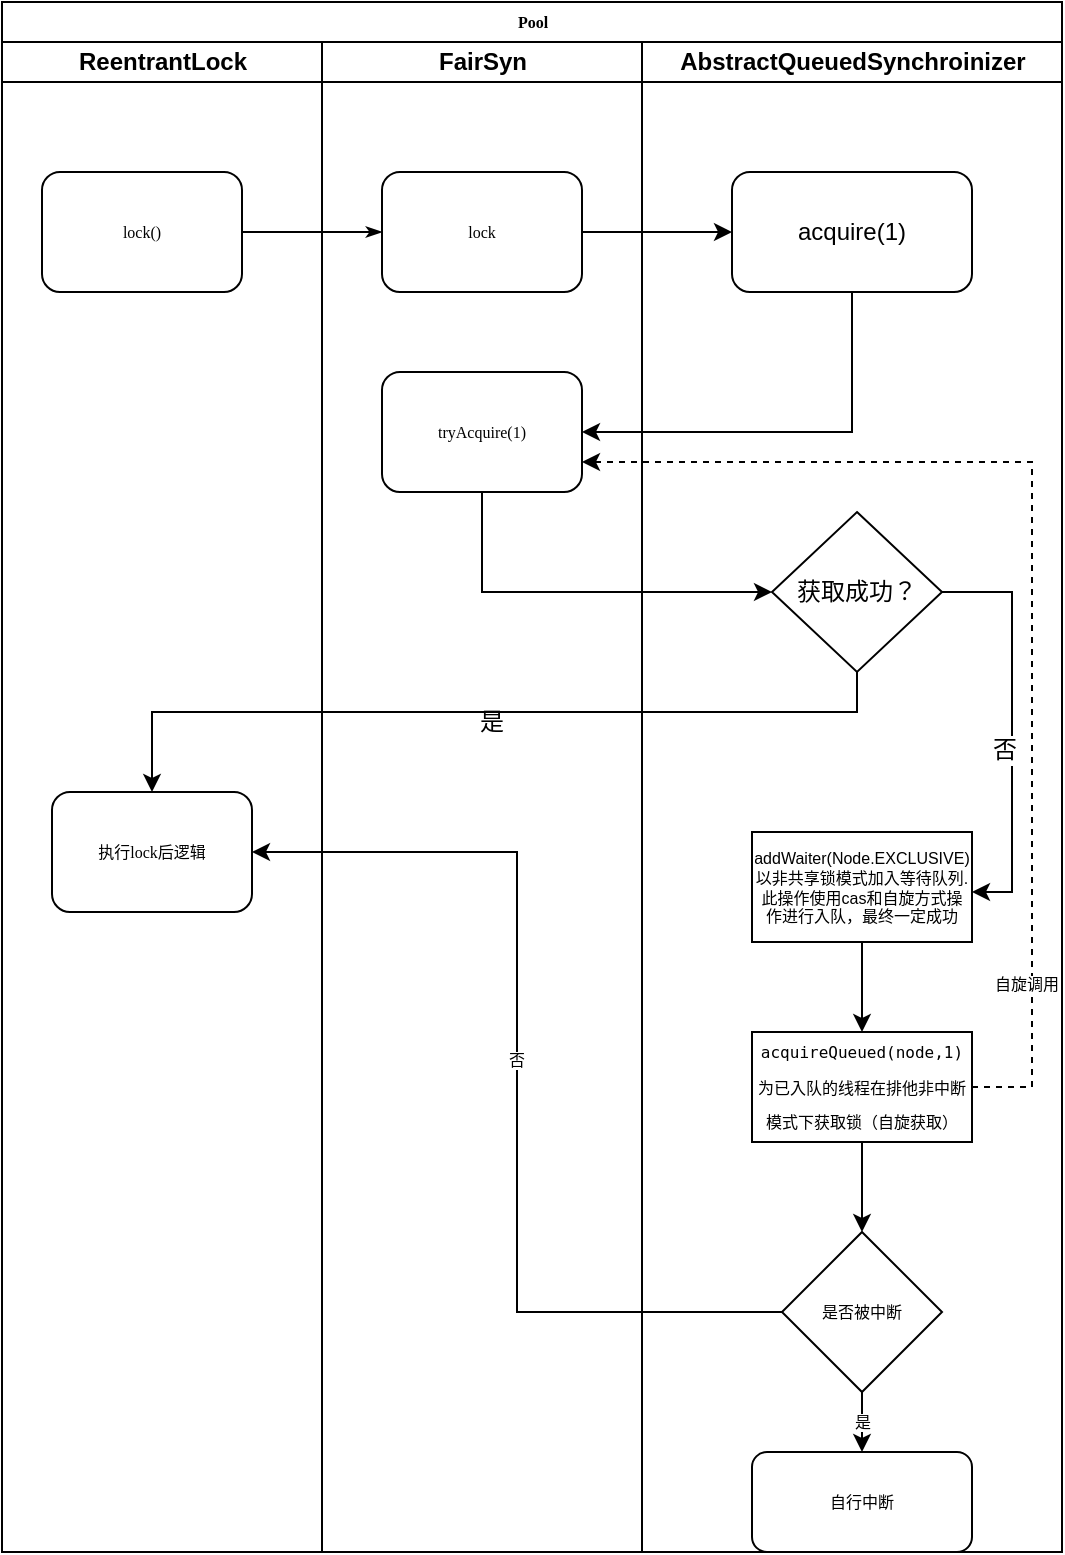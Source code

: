 <mxfile version="10.7.5" type="device"><diagram name="Page-1" id="74e2e168-ea6b-b213-b513-2b3c1d86103e"><mxGraphModel dx="918" dy="682" grid="1" gridSize="10" guides="1" tooltips="1" connect="1" arrows="1" fold="1" page="1" pageScale="1" pageWidth="1100" pageHeight="850" background="#ffffff" math="0" shadow="0"><root><mxCell id="0"/><mxCell id="1" parent="0"/><mxCell id="77e6c97f196da883-1" value="Pool" style="swimlane;html=1;childLayout=stackLayout;startSize=20;rounded=0;shadow=0;labelBackgroundColor=none;strokeColor=#000000;strokeWidth=1;fillColor=#ffffff;fontFamily=Verdana;fontSize=8;fontColor=#000000;align=center;" parent="1" vertex="1"><mxGeometry x="195" y="35" width="530" height="775" as="geometry"/></mxCell><mxCell id="77e6c97f196da883-2" value="ReentrantLock" style="swimlane;html=1;startSize=20;" parent="77e6c97f196da883-1" vertex="1"><mxGeometry y="20" width="160" height="755" as="geometry"/></mxCell><mxCell id="77e6c97f196da883-8" value="lock()" style="rounded=1;whiteSpace=wrap;html=1;shadow=0;labelBackgroundColor=none;strokeColor=#000000;strokeWidth=1;fillColor=#ffffff;fontFamily=Verdana;fontSize=8;fontColor=#000000;align=center;" parent="77e6c97f196da883-2" vertex="1"><mxGeometry x="20" y="65" width="100" height="60" as="geometry"/></mxCell><mxCell id="UN0acR7SBblToNFz_eeV-16" value="执行lock后逻辑" style="rounded=1;whiteSpace=wrap;html=1;shadow=0;labelBackgroundColor=none;strokeColor=#000000;strokeWidth=1;fillColor=#ffffff;fontFamily=Verdana;fontSize=8;fontColor=#000000;align=center;" vertex="1" parent="77e6c97f196da883-2"><mxGeometry x="25" y="375" width="100" height="60" as="geometry"/></mxCell><mxCell id="77e6c97f196da883-26" style="edgeStyle=orthogonalEdgeStyle;rounded=1;html=1;labelBackgroundColor=none;startArrow=none;startFill=0;startSize=5;endArrow=classicThin;endFill=1;endSize=5;jettySize=auto;orthogonalLoop=1;strokeColor=#000000;strokeWidth=1;fontFamily=Verdana;fontSize=8;fontColor=#000000;" parent="77e6c97f196da883-1" source="77e6c97f196da883-8" target="77e6c97f196da883-11" edge="1"><mxGeometry relative="1" as="geometry"/></mxCell><mxCell id="77e6c97f196da883-3" value="FairSyn" style="swimlane;html=1;startSize=20;" parent="77e6c97f196da883-1" vertex="1"><mxGeometry x="160" y="20" width="160" height="755" as="geometry"/></mxCell><mxCell id="77e6c97f196da883-11" value="lock" style="rounded=1;whiteSpace=wrap;html=1;shadow=0;labelBackgroundColor=none;strokeColor=#000000;strokeWidth=1;fillColor=#ffffff;fontFamily=Verdana;fontSize=8;fontColor=#000000;align=center;" parent="77e6c97f196da883-3" vertex="1"><mxGeometry x="30" y="65" width="100" height="60" as="geometry"/></mxCell><mxCell id="UN0acR7SBblToNFz_eeV-1" value="tryAcquire(1)" style="rounded=1;whiteSpace=wrap;html=1;shadow=0;labelBackgroundColor=none;strokeColor=#000000;strokeWidth=1;fillColor=#ffffff;fontFamily=Verdana;fontSize=8;fontColor=#000000;align=center;" vertex="1" parent="77e6c97f196da883-3"><mxGeometry x="30" y="165" width="100" height="60" as="geometry"/></mxCell><mxCell id="77e6c97f196da883-4" value="AbstractQueuedSynchroinizer&lt;br&gt;" style="swimlane;html=1;startSize=20;" parent="77e6c97f196da883-1" vertex="1"><mxGeometry x="320" y="20" width="210" height="755" as="geometry"/></mxCell><mxCell id="UN0acR7SBblToNFz_eeV-4" value="acquire(1)" style="rounded=1;whiteSpace=wrap;html=1;" vertex="1" parent="77e6c97f196da883-4"><mxGeometry x="45" y="65" width="120" height="60" as="geometry"/></mxCell><mxCell id="UN0acR7SBblToNFz_eeV-9" value="获取成功？" style="rhombus;whiteSpace=wrap;html=1;" vertex="1" parent="77e6c97f196da883-4"><mxGeometry x="65" y="235" width="85" height="80" as="geometry"/></mxCell><mxCell id="UN0acR7SBblToNFz_eeV-27" value="" style="edgeStyle=orthogonalEdgeStyle;rounded=0;orthogonalLoop=1;jettySize=auto;html=1;fontSize=8;" edge="1" parent="77e6c97f196da883-4" source="UN0acR7SBblToNFz_eeV-20" target="UN0acR7SBblToNFz_eeV-25"><mxGeometry relative="1" as="geometry"/></mxCell><mxCell id="UN0acR7SBblToNFz_eeV-20" value="&lt;span style=&quot;font-size: 8px&quot;&gt;addWaiter(&lt;/span&gt;&lt;span style=&quot;font-size: 8px&quot;&gt;Node.&lt;/span&gt;&lt;span style=&quot;font-size: 8px&quot;&gt;EXCLUSIVE&lt;/span&gt;&lt;span style=&quot;font-size: 8px&quot;&gt;)&lt;/span&gt;&lt;span style=&quot;font-size: 8px&quot;&gt;以非共享锁模式加入等待队列.此操作使用cas和自旋方式操作进行入队，最终一定成功&lt;/span&gt;&lt;br style=&quot;font-size: 8px&quot;&gt;" style="rounded=0;whiteSpace=wrap;html=1;fontSize=8;" vertex="1" parent="77e6c97f196da883-4"><mxGeometry x="55" y="395" width="110" height="55" as="geometry"/></mxCell><mxCell id="UN0acR7SBblToNFz_eeV-29" value="" style="edgeStyle=orthogonalEdgeStyle;rounded=0;orthogonalLoop=1;jettySize=auto;html=1;fontSize=8;" edge="1" parent="77e6c97f196da883-4" source="UN0acR7SBblToNFz_eeV-25"><mxGeometry relative="1" as="geometry"><mxPoint x="110" y="595" as="targetPoint"/></mxGeometry></mxCell><mxCell id="UN0acR7SBblToNFz_eeV-25" value="&lt;pre style=&quot;font-size: 8px&quot;&gt;acquireQueued(node,1)&lt;/pre&gt;&lt;pre style=&quot;font-size: 8px&quot;&gt;为已入队的线程在排他非中断&lt;/pre&gt;&lt;pre style=&quot;font-size: 8px&quot;&gt;模式下获取锁（自旋获取）&lt;/pre&gt;" style="rounded=0;whiteSpace=wrap;html=1;fontSize=8;" vertex="1" parent="77e6c97f196da883-4"><mxGeometry x="55" y="495" width="110" height="55" as="geometry"/></mxCell><mxCell id="UN0acR7SBblToNFz_eeV-30" value="是否被中断" style="rhombus;whiteSpace=wrap;html=1;fontSize=8;" vertex="1" parent="77e6c97f196da883-4"><mxGeometry x="70" y="595" width="80" height="80" as="geometry"/></mxCell><mxCell id="UN0acR7SBblToNFz_eeV-34" value="自行中断" style="rounded=1;whiteSpace=wrap;html=1;fontSize=8;" vertex="1" parent="77e6c97f196da883-4"><mxGeometry x="55" y="705" width="110" height="50" as="geometry"/></mxCell><mxCell id="UN0acR7SBblToNFz_eeV-33" value="是" style="edgeStyle=orthogonalEdgeStyle;rounded=0;orthogonalLoop=1;jettySize=auto;html=1;fontSize=8;entryX=0.5;entryY=0;entryDx=0;entryDy=0;" edge="1" parent="77e6c97f196da883-4" source="UN0acR7SBblToNFz_eeV-30" target="UN0acR7SBblToNFz_eeV-34"><mxGeometry relative="1" as="geometry"><mxPoint x="110" y="725" as="targetPoint"/></mxGeometry></mxCell><mxCell id="UN0acR7SBblToNFz_eeV-7" style="edgeStyle=orthogonalEdgeStyle;rounded=0;orthogonalLoop=1;jettySize=auto;html=1;entryX=0;entryY=0.5;entryDx=0;entryDy=0;" edge="1" parent="77e6c97f196da883-1" source="77e6c97f196da883-11" target="UN0acR7SBblToNFz_eeV-4"><mxGeometry relative="1" as="geometry"/></mxCell><mxCell id="UN0acR7SBblToNFz_eeV-8" style="edgeStyle=orthogonalEdgeStyle;rounded=0;orthogonalLoop=1;jettySize=auto;html=1;exitX=0.5;exitY=1;exitDx=0;exitDy=0;entryX=1;entryY=0.5;entryDx=0;entryDy=0;" edge="1" parent="77e6c97f196da883-1" source="UN0acR7SBblToNFz_eeV-4" target="UN0acR7SBblToNFz_eeV-1"><mxGeometry relative="1" as="geometry"/></mxCell><mxCell id="UN0acR7SBblToNFz_eeV-13" style="edgeStyle=orthogonalEdgeStyle;rounded=0;orthogonalLoop=1;jettySize=auto;html=1;entryX=0;entryY=0.5;entryDx=0;entryDy=0;" edge="1" parent="77e6c97f196da883-1" source="UN0acR7SBblToNFz_eeV-1" target="UN0acR7SBblToNFz_eeV-9"><mxGeometry relative="1" as="geometry"><Array as="points"><mxPoint x="240" y="295"/></Array></mxGeometry></mxCell><mxCell id="UN0acR7SBblToNFz_eeV-17" style="edgeStyle=orthogonalEdgeStyle;rounded=0;orthogonalLoop=1;jettySize=auto;html=1;" edge="1" parent="77e6c97f196da883-1" source="UN0acR7SBblToNFz_eeV-9" target="UN0acR7SBblToNFz_eeV-16"><mxGeometry relative="1" as="geometry"><Array as="points"><mxPoint x="75" y="355"/></Array></mxGeometry></mxCell><mxCell id="UN0acR7SBblToNFz_eeV-19" value="" style="edgeStyle=orthogonalEdgeStyle;rounded=0;orthogonalLoop=1;jettySize=auto;html=1;" edge="1" parent="77e6c97f196da883-1" source="UN0acR7SBblToNFz_eeV-9"><mxGeometry relative="1" as="geometry"><mxPoint x="485" y="445" as="targetPoint"/><Array as="points"><mxPoint x="505" y="295"/><mxPoint x="505" y="445"/></Array></mxGeometry></mxCell><mxCell id="UN0acR7SBblToNFz_eeV-21" value="否" style="text;html=1;resizable=0;points=[];align=center;verticalAlign=middle;labelBackgroundColor=#ffffff;" vertex="1" connectable="0" parent="UN0acR7SBblToNFz_eeV-19"><mxGeometry x="0.112" y="-4" relative="1" as="geometry"><mxPoint as="offset"/></mxGeometry></mxCell><mxCell id="UN0acR7SBblToNFz_eeV-36" style="edgeStyle=orthogonalEdgeStyle;rounded=0;orthogonalLoop=1;jettySize=auto;html=1;entryX=1;entryY=0.5;entryDx=0;entryDy=0;fontSize=8;" edge="1" parent="77e6c97f196da883-1" source="UN0acR7SBblToNFz_eeV-30" target="UN0acR7SBblToNFz_eeV-16"><mxGeometry relative="1" as="geometry"/></mxCell><mxCell id="UN0acR7SBblToNFz_eeV-37" value="否" style="text;html=1;resizable=0;points=[];align=center;verticalAlign=middle;labelBackgroundColor=#ffffff;fontSize=8;" vertex="1" connectable="0" parent="UN0acR7SBblToNFz_eeV-36"><mxGeometry x="0.046" y="1" relative="1" as="geometry"><mxPoint as="offset"/></mxGeometry></mxCell><mxCell id="UN0acR7SBblToNFz_eeV-40" style="edgeStyle=orthogonalEdgeStyle;rounded=0;orthogonalLoop=1;jettySize=auto;html=1;exitX=1;exitY=0.5;exitDx=0;exitDy=0;entryX=1;entryY=0.75;entryDx=0;entryDy=0;fontSize=8;dashed=1;" edge="1" parent="77e6c97f196da883-1" source="UN0acR7SBblToNFz_eeV-25" target="UN0acR7SBblToNFz_eeV-1"><mxGeometry relative="1" as="geometry"><Array as="points"><mxPoint x="515" y="543"/><mxPoint x="515" y="230"/></Array></mxGeometry></mxCell><mxCell id="UN0acR7SBblToNFz_eeV-41" value="自旋调用&lt;br&gt;" style="text;html=1;resizable=0;points=[];align=center;verticalAlign=middle;labelBackgroundColor=#ffffff;fontSize=8;" vertex="1" connectable="0" parent="UN0acR7SBblToNFz_eeV-40"><mxGeometry x="-0.711" y="3" relative="1" as="geometry"><mxPoint as="offset"/></mxGeometry></mxCell><mxCell id="UN0acR7SBblToNFz_eeV-18" value="是" style="text;html=1;resizable=0;points=[];autosize=1;align=left;verticalAlign=top;spacingTop=-4;" vertex="1" parent="1"><mxGeometry x="432" y="385" width="30" height="20" as="geometry"/></mxCell></root></mxGraphModel></diagram></mxfile>